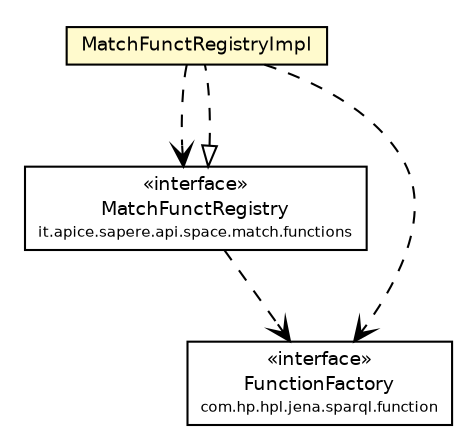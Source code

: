 #!/usr/local/bin/dot
#
# Class diagram 
# Generated by UmlGraph version 4.4 (http://www.spinellis.gr/sw/umlgraph)
#

digraph G {
	edge [fontname="Helvetica",fontsize=10,labelfontname="Helvetica",labelfontsize=10];
	node [fontname="Helvetica",fontsize=10,shape=plaintext];
	// it.apice.sapere.api.space.match.functions.impl.MatchFunctRegistryImpl
	c52498 [label=<<table border="0" cellborder="1" cellspacing="0" cellpadding="2" port="p" bgcolor="lemonChiffon" href="./MatchFunctRegistryImpl.html">
		<tr><td><table border="0" cellspacing="0" cellpadding="1">
			<tr><td> MatchFunctRegistryImpl </td></tr>
		</table></td></tr>
		</table>>, fontname="Helvetica", fontcolor="black", fontsize=9.0];
	// it.apice.sapere.api.space.match.functions.MatchFunctRegistry
	c52499 [label=<<table border="0" cellborder="1" cellspacing="0" cellpadding="2" port="p" href="../MatchFunctRegistry.html">
		<tr><td><table border="0" cellspacing="0" cellpadding="1">
			<tr><td> &laquo;interface&raquo; </td></tr>
			<tr><td> MatchFunctRegistry </td></tr>
			<tr><td><font point-size="7.0"> it.apice.sapere.api.space.match.functions </font></td></tr>
		</table></td></tr>
		</table>>, fontname="Helvetica", fontcolor="black", fontsize=9.0];
	//it.apice.sapere.api.space.match.functions.impl.MatchFunctRegistryImpl implements it.apice.sapere.api.space.match.functions.MatchFunctRegistry
	c52499:p -> c52498:p [dir=back,arrowtail=empty,style=dashed];
	// it.apice.sapere.api.space.match.functions.impl.MatchFunctRegistryImpl DEPEND com.hp.hpl.jena.sparql.function.FunctionFactory
	c52498:p -> c52564:p [taillabel="", label="", headlabel="", fontname="Helvetica", fontcolor="black", fontsize=10.0, color="black", arrowhead=open, style=dashed];
	// it.apice.sapere.api.space.match.functions.impl.MatchFunctRegistryImpl DEPEND it.apice.sapere.api.space.match.functions.MatchFunctRegistry
	c52498:p -> c52499:p [taillabel="", label="", headlabel="", fontname="Helvetica", fontcolor="black", fontsize=10.0, color="black", arrowhead=open, style=dashed];
	// it.apice.sapere.api.space.match.functions.MatchFunctRegistry DEPEND com.hp.hpl.jena.sparql.function.FunctionFactory
	c52499:p -> c52564:p [taillabel="", label="", headlabel="", fontname="Helvetica", fontcolor="black", fontsize=10.0, color="black", arrowhead=open, style=dashed];
	// com.hp.hpl.jena.sparql.function.FunctionFactory
	c52564 [label=<<table border="0" cellborder="1" cellspacing="0" cellpadding="2" port="p" href="http://java.sun.com/j2se/1.4.2/docs/api/com/hp/hpl/jena/sparql/function/FunctionFactory.html">
		<tr><td><table border="0" cellspacing="0" cellpadding="1">
			<tr><td> &laquo;interface&raquo; </td></tr>
			<tr><td> FunctionFactory </td></tr>
			<tr><td><font point-size="7.0"> com.hp.hpl.jena.sparql.function </font></td></tr>
		</table></td></tr>
		</table>>, fontname="Helvetica", fontcolor="black", fontsize=9.0];
}

